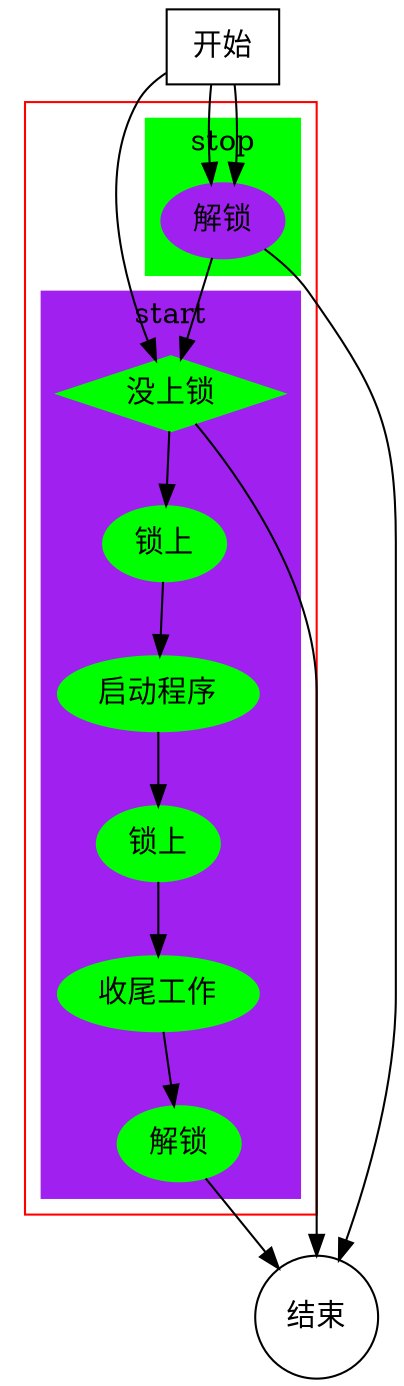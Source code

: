 digraph G {
    begin [label = "开始" shape = record color = black fontname="FangSong"]
    end [label = "结束" shape = circle fontname="FangSong"]
    
    subgraph cluster_restart {
        node [color = black fontname="FangSong"];
        color=red;
        
        subgraph cluster_start {
            node [style = filled color = green fontname="FangSong"];
            label = "start"
            style = filled
            color = purple
            
            justy [label = "没上锁" shape = diamond]
            firstlock [label = "锁上"]
            start [label = "启动程序"]
            secondlock  [label = "锁上"]
            remain[label = "收尾工作"]
            unlock[label = "解锁"]
        }


        subgraph cluster_stop {
            node [style = filled color = purple fontname="FangSong"];
            color=green;
            style = filled
            label = "stop";
            
            stop [label = "解锁" ]
        }
    }
    
    begin -> justy -> firstlock-> start -> secondlock -> remain -> unlock -> end
    begin -> stop -> end
    begin -> stop -> justy -> end

    
}